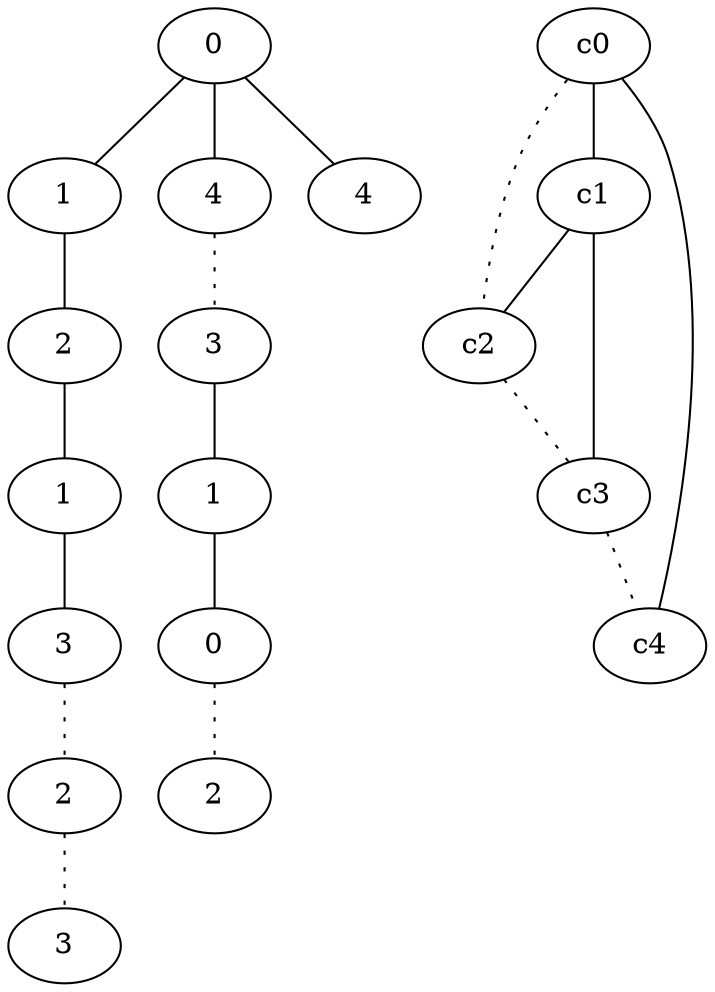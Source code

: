 graph {
a0[label=0];
a1[label=1];
a2[label=2];
a3[label=1];
a4[label=3];
a5[label=2];
a6[label=3];
a7[label=4];
a8[label=3];
a9[label=1];
a10[label=0];
a11[label=2];
a12[label=4];
a0 -- a1;
a0 -- a7;
a0 -- a12;
a1 -- a2;
a2 -- a3;
a3 -- a4;
a4 -- a5 [style=dotted];
a5 -- a6 [style=dotted];
a7 -- a8 [style=dotted];
a8 -- a9;
a9 -- a10;
a10 -- a11 [style=dotted];
c0 -- c1;
c0 -- c2 [style=dotted];
c0 -- c4;
c1 -- c2;
c1 -- c3;
c2 -- c3 [style=dotted];
c3 -- c4 [style=dotted];
}
